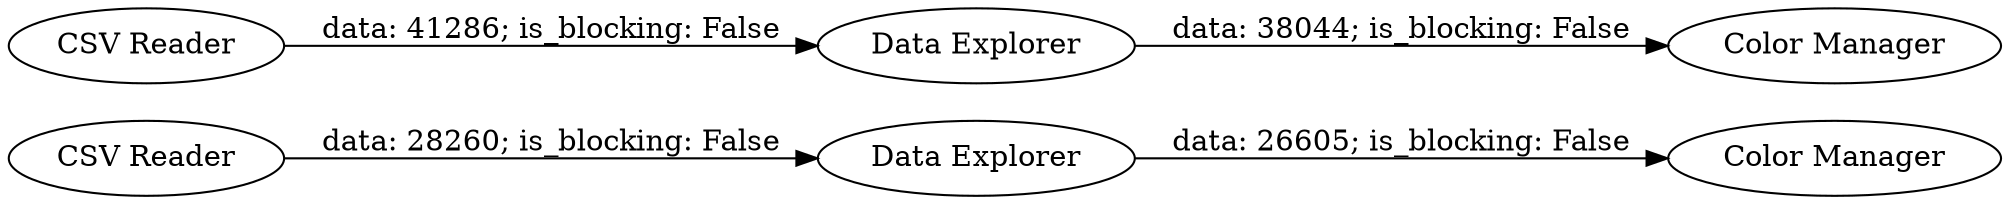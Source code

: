 digraph {
	"51623401487507816_5" [label="Data Explorer"]
	"51623401487507816_3" [label="Data Explorer"]
	"51623401487507816_1" [label="CSV Reader"]
	"51623401487507816_2" [label="CSV Reader"]
	"51623401487507816_6" [label="Color Manager"]
	"51623401487507816_4" [label="Color Manager"]
	"51623401487507816_3" -> "51623401487507816_4" [label="data: 38044; is_blocking: False"]
	"51623401487507816_5" -> "51623401487507816_6" [label="data: 26605; is_blocking: False"]
	"51623401487507816_2" -> "51623401487507816_5" [label="data: 28260; is_blocking: False"]
	"51623401487507816_1" -> "51623401487507816_3" [label="data: 41286; is_blocking: False"]
	rankdir=LR
}
